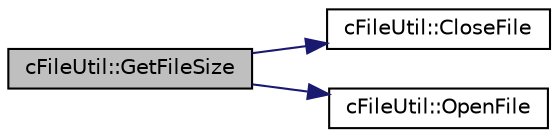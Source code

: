 digraph "cFileUtil::GetFileSize"
{
 // LATEX_PDF_SIZE
  edge [fontname="Helvetica",fontsize="10",labelfontname="Helvetica",labelfontsize="10"];
  node [fontname="Helvetica",fontsize="10",shape=record];
  rankdir="LR";
  Node1 [label="cFileUtil::GetFileSize",height=0.2,width=0.4,color="black", fillcolor="grey75", style="filled", fontcolor="black",tooltip=" "];
  Node1 -> Node2 [color="midnightblue",fontsize="10",style="solid",fontname="Helvetica"];
  Node2 [label="cFileUtil::CloseFile",height=0.2,width=0.4,color="black", fillcolor="white", style="filled",URL="$classc_file_util.html#a16794b7d8ff717737873acee365dd867",tooltip=" "];
  Node1 -> Node3 [color="midnightblue",fontsize="10",style="solid",fontname="Helvetica"];
  Node3 [label="cFileUtil::OpenFile",height=0.2,width=0.4,color="black", fillcolor="white", style="filled",URL="$classc_file_util.html#a09e16d3fd44f6d6002ddcd7ff90718a0",tooltip=" "];
}
